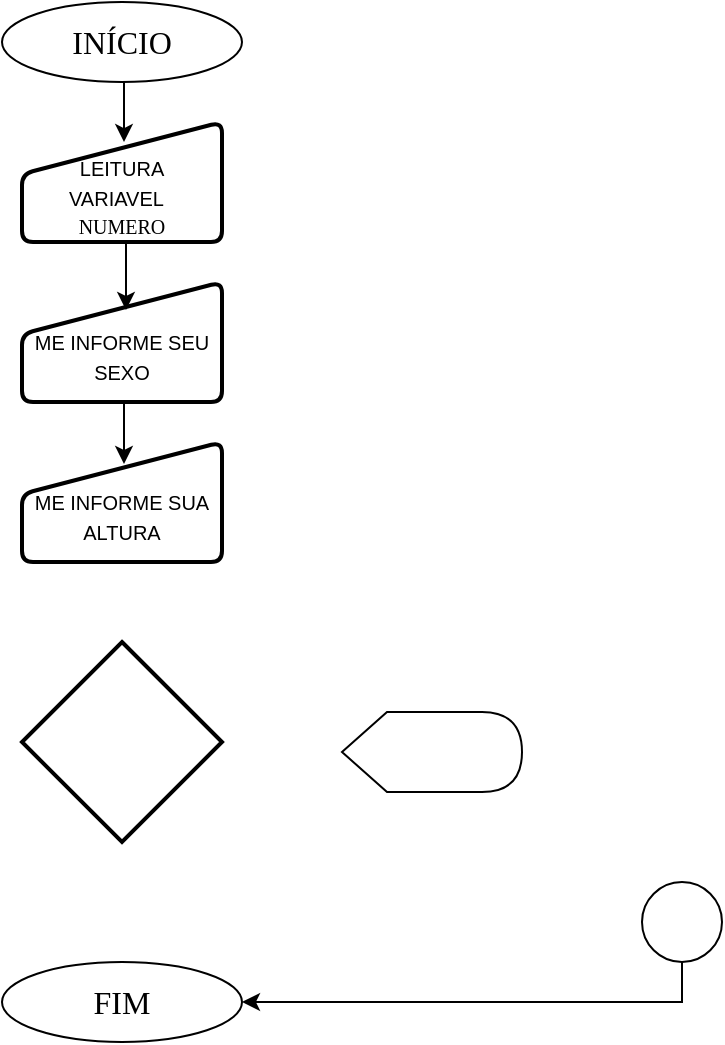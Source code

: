<mxfile version="24.8.3">
  <diagram name="Página-1" id="FAAMQn-m9SiFjRqKq3aK">
    <mxGraphModel dx="1434" dy="780" grid="1" gridSize="10" guides="1" tooltips="1" connect="1" arrows="1" fold="1" page="1" pageScale="1" pageWidth="827" pageHeight="1169" math="0" shadow="0">
      <root>
        <mxCell id="0" />
        <mxCell id="1" parent="0" />
        <mxCell id="2Vm662hCPajCnHyR_HBO-2" value="&lt;font size=&quot;3&quot; face=&quot;Times New Roman&quot;&gt;INÍCIO&lt;/font&gt;" style="ellipse;whiteSpace=wrap;html=1;" vertex="1" parent="1">
          <mxGeometry x="360" y="10" width="120" height="40" as="geometry" />
        </mxCell>
        <mxCell id="2Vm662hCPajCnHyR_HBO-3" value="&lt;font size=&quot;3&quot; face=&quot;Times New Roman&quot;&gt;FIM&lt;/font&gt;" style="ellipse;whiteSpace=wrap;html=1;" vertex="1" parent="1">
          <mxGeometry x="360" y="490" width="120" height="40" as="geometry" />
        </mxCell>
        <mxCell id="2Vm662hCPajCnHyR_HBO-5" value="&lt;font style=&quot;font-size: 10px;&quot;&gt;&amp;nbsp;&lt;/font&gt;&lt;div&gt;&lt;font size=&quot;1&quot; style=&quot;&quot;&gt;L&lt;/font&gt;&lt;font size=&quot;1&quot; style=&quot;&quot;&gt;EITURA&lt;/font&gt;&lt;div&gt;&lt;font size=&quot;1&quot; style=&quot;&quot;&gt;VARIAVEL&amp;nbsp;&amp;nbsp;&lt;/font&gt;&lt;/div&gt;&lt;div&gt;&lt;font size=&quot;1&quot; style=&quot;&quot;&gt;&lt;font face=&quot;Times New Roman&quot;&gt;NUMERO&lt;/font&gt;&lt;/font&gt;&lt;/div&gt;&lt;/div&gt;" style="html=1;strokeWidth=2;shape=manualInput;whiteSpace=wrap;rounded=1;size=26;arcSize=11;" vertex="1" parent="1">
          <mxGeometry x="370" y="70" width="100" height="60" as="geometry" />
        </mxCell>
        <mxCell id="2Vm662hCPajCnHyR_HBO-9" value="" style="strokeWidth=2;html=1;shape=mxgraph.flowchart.decision;whiteSpace=wrap;" vertex="1" parent="1">
          <mxGeometry x="370" y="330" width="100" height="100" as="geometry" />
        </mxCell>
        <mxCell id="2Vm662hCPajCnHyR_HBO-10" style="edgeStyle=orthogonalEdgeStyle;rounded=0;orthogonalLoop=1;jettySize=auto;html=1;exitX=0.5;exitY=1;exitDx=0;exitDy=0;entryX=1;entryY=0.5;entryDx=0;entryDy=0;" edge="1" parent="1" source="2Vm662hCPajCnHyR_HBO-11" target="2Vm662hCPajCnHyR_HBO-3">
          <mxGeometry relative="1" as="geometry" />
        </mxCell>
        <mxCell id="2Vm662hCPajCnHyR_HBO-11" value="" style="ellipse;whiteSpace=wrap;html=1;aspect=fixed;" vertex="1" parent="1">
          <mxGeometry x="680" y="450" width="40" height="40" as="geometry" />
        </mxCell>
        <mxCell id="2Vm662hCPajCnHyR_HBO-19" value="" style="shape=display;whiteSpace=wrap;html=1;" vertex="1" parent="1">
          <mxGeometry x="530" y="365" width="90" height="40" as="geometry" />
        </mxCell>
        <mxCell id="2Vm662hCPajCnHyR_HBO-36" value="&lt;div&gt;&lt;span style=&quot;font-size: 10px;&quot;&gt;&lt;br&gt;&lt;/span&gt;&lt;/div&gt;&lt;span style=&quot;font-size: 10px;&quot;&gt;ME INFORME SEU SEXO&lt;/span&gt;" style="html=1;strokeWidth=2;shape=manualInput;whiteSpace=wrap;rounded=1;size=26;arcSize=11;" vertex="1" parent="1">
          <mxGeometry x="370" y="150" width="100" height="60" as="geometry" />
        </mxCell>
        <mxCell id="2Vm662hCPajCnHyR_HBO-38" value="&lt;div&gt;&lt;span style=&quot;font-size: 10px;&quot;&gt;&lt;br&gt;&lt;/span&gt;&lt;/div&gt;&lt;span style=&quot;font-size: 10px;&quot;&gt;ME INFORME SUA ALTURA&lt;/span&gt;" style="html=1;strokeWidth=2;shape=manualInput;whiteSpace=wrap;rounded=1;size=26;arcSize=11;" vertex="1" parent="1">
          <mxGeometry x="370" y="230" width="100" height="60" as="geometry" />
        </mxCell>
        <mxCell id="2Vm662hCPajCnHyR_HBO-40" style="edgeStyle=orthogonalEdgeStyle;rounded=0;orthogonalLoop=1;jettySize=auto;html=1;exitX=0.5;exitY=1;exitDx=0;exitDy=0;entryX=0.51;entryY=0.167;entryDx=0;entryDy=0;entryPerimeter=0;" edge="1" parent="1" source="2Vm662hCPajCnHyR_HBO-2" target="2Vm662hCPajCnHyR_HBO-5">
          <mxGeometry relative="1" as="geometry" />
        </mxCell>
        <mxCell id="2Vm662hCPajCnHyR_HBO-41" style="edgeStyle=orthogonalEdgeStyle;rounded=0;orthogonalLoop=1;jettySize=auto;html=1;exitX=0.5;exitY=1;exitDx=0;exitDy=0;entryX=0.52;entryY=0.233;entryDx=0;entryDy=0;entryPerimeter=0;" edge="1" parent="1" source="2Vm662hCPajCnHyR_HBO-5" target="2Vm662hCPajCnHyR_HBO-36">
          <mxGeometry relative="1" as="geometry" />
        </mxCell>
        <mxCell id="2Vm662hCPajCnHyR_HBO-46" style="edgeStyle=orthogonalEdgeStyle;rounded=0;orthogonalLoop=1;jettySize=auto;html=1;exitX=0.5;exitY=1;exitDx=0;exitDy=0;entryX=0.51;entryY=0.183;entryDx=0;entryDy=0;entryPerimeter=0;" edge="1" parent="1" source="2Vm662hCPajCnHyR_HBO-36">
          <mxGeometry relative="1" as="geometry">
            <mxPoint x="421" y="240.98" as="targetPoint" />
          </mxGeometry>
        </mxCell>
      </root>
    </mxGraphModel>
  </diagram>
</mxfile>

